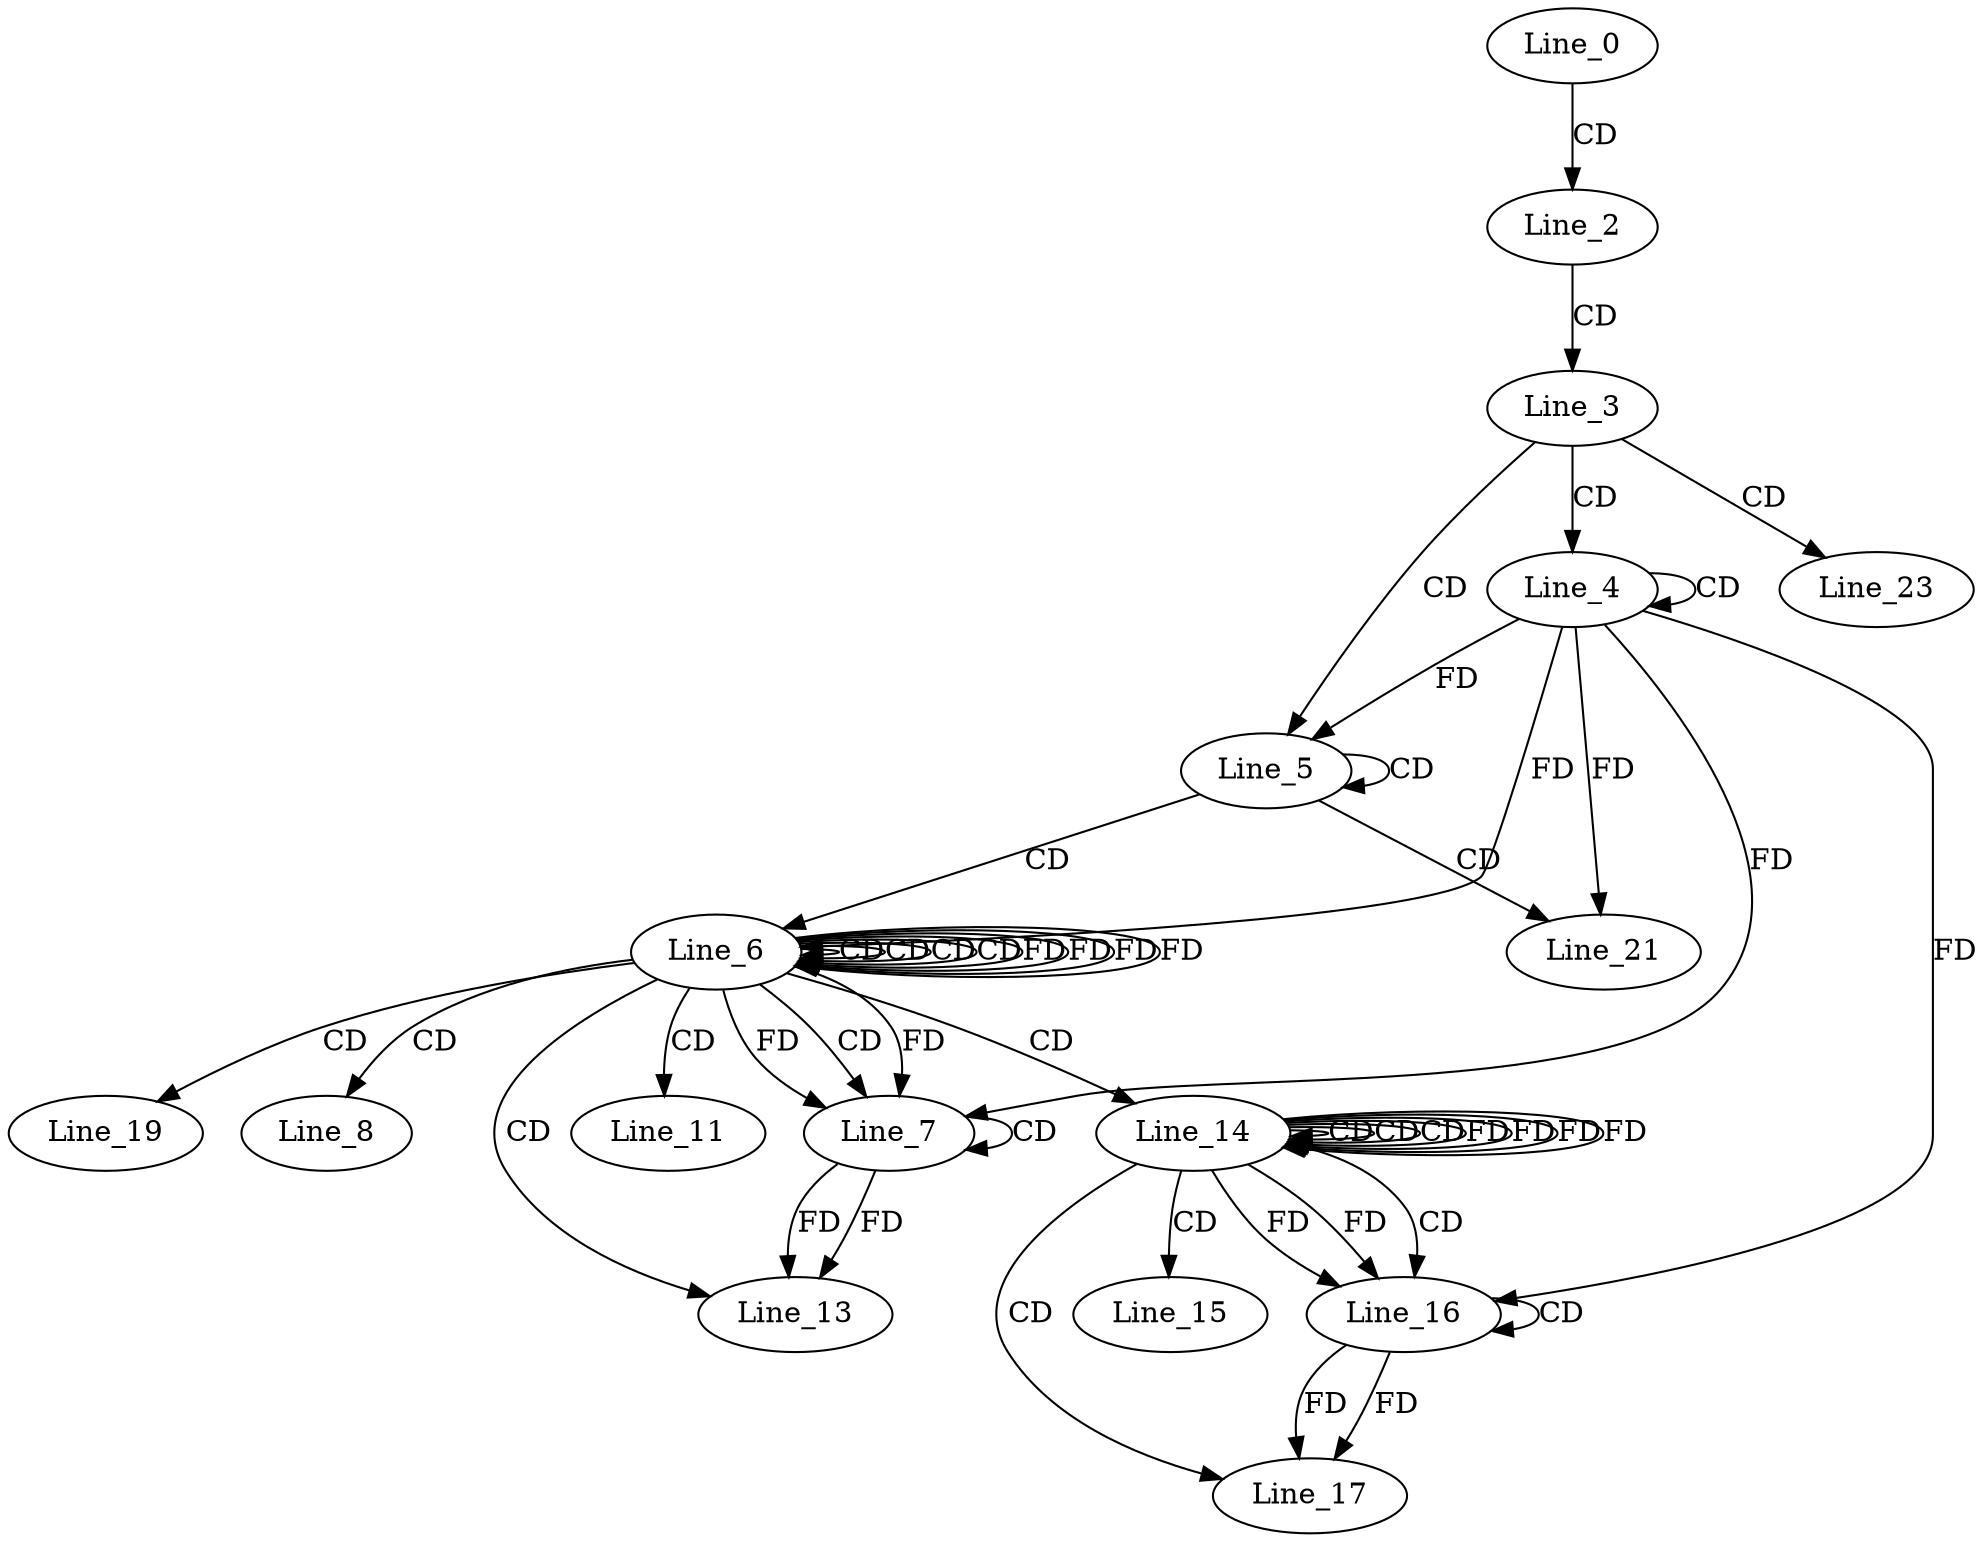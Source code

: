 digraph G {
  Line_0;
  Line_2;
  Line_3;
  Line_4;
  Line_4;
  Line_4;
  Line_4;
  Line_5;
  Line_5;
  Line_6;
  Line_6;
  Line_6;
  Line_6;
  Line_7;
  Line_7;
  Line_8;
  Line_11;
  Line_13;
  Line_13;
  Line_13;
  Line_14;
  Line_14;
  Line_14;
  Line_15;
  Line_16;
  Line_16;
  Line_17;
  Line_17;
  Line_17;
  Line_19;
  Line_21;
  Line_23;
  Line_0 -> Line_2 [ label="CD" ];
  Line_2 -> Line_3 [ label="CD" ];
  Line_3 -> Line_4 [ label="CD" ];
  Line_4 -> Line_4 [ label="CD" ];
  Line_3 -> Line_5 [ label="CD" ];
  Line_5 -> Line_5 [ label="CD" ];
  Line_4 -> Line_5 [ label="FD" ];
  Line_5 -> Line_6 [ label="CD" ];
  Line_6 -> Line_6 [ label="CD" ];
  Line_6 -> Line_6 [ label="CD" ];
  Line_4 -> Line_6 [ label="FD" ];
  Line_6 -> Line_6 [ label="CD" ];
  Line_6 -> Line_6 [ label="CD" ];
  Line_6 -> Line_6 [ label="FD" ];
  Line_6 -> Line_6 [ label="FD" ];
  Line_6 -> Line_7 [ label="CD" ];
  Line_7 -> Line_7 [ label="CD" ];
  Line_4 -> Line_7 [ label="FD" ];
  Line_6 -> Line_7 [ label="FD" ];
  Line_6 -> Line_7 [ label="FD" ];
  Line_6 -> Line_8 [ label="CD" ];
  Line_6 -> Line_11 [ label="CD" ];
  Line_6 -> Line_13 [ label="CD" ];
  Line_7 -> Line_13 [ label="FD" ];
  Line_7 -> Line_13 [ label="FD" ];
  Line_6 -> Line_14 [ label="CD" ];
  Line_14 -> Line_14 [ label="CD" ];
  Line_14 -> Line_14 [ label="CD" ];
  Line_14 -> Line_14 [ label="CD" ];
  Line_14 -> Line_14 [ label="FD" ];
  Line_14 -> Line_14 [ label="FD" ];
  Line_14 -> Line_15 [ label="CD" ];
  Line_14 -> Line_16 [ label="CD" ];
  Line_16 -> Line_16 [ label="CD" ];
  Line_4 -> Line_16 [ label="FD" ];
  Line_14 -> Line_16 [ label="FD" ];
  Line_14 -> Line_16 [ label="FD" ];
  Line_14 -> Line_17 [ label="CD" ];
  Line_16 -> Line_17 [ label="FD" ];
  Line_16 -> Line_17 [ label="FD" ];
  Line_6 -> Line_19 [ label="CD" ];
  Line_5 -> Line_21 [ label="CD" ];
  Line_4 -> Line_21 [ label="FD" ];
  Line_3 -> Line_23 [ label="CD" ];
  Line_6 -> Line_6 [ label="FD" ];
  Line_6 -> Line_6 [ label="FD" ];
  Line_14 -> Line_14 [ label="FD" ];
  Line_14 -> Line_14 [ label="FD" ];
}
